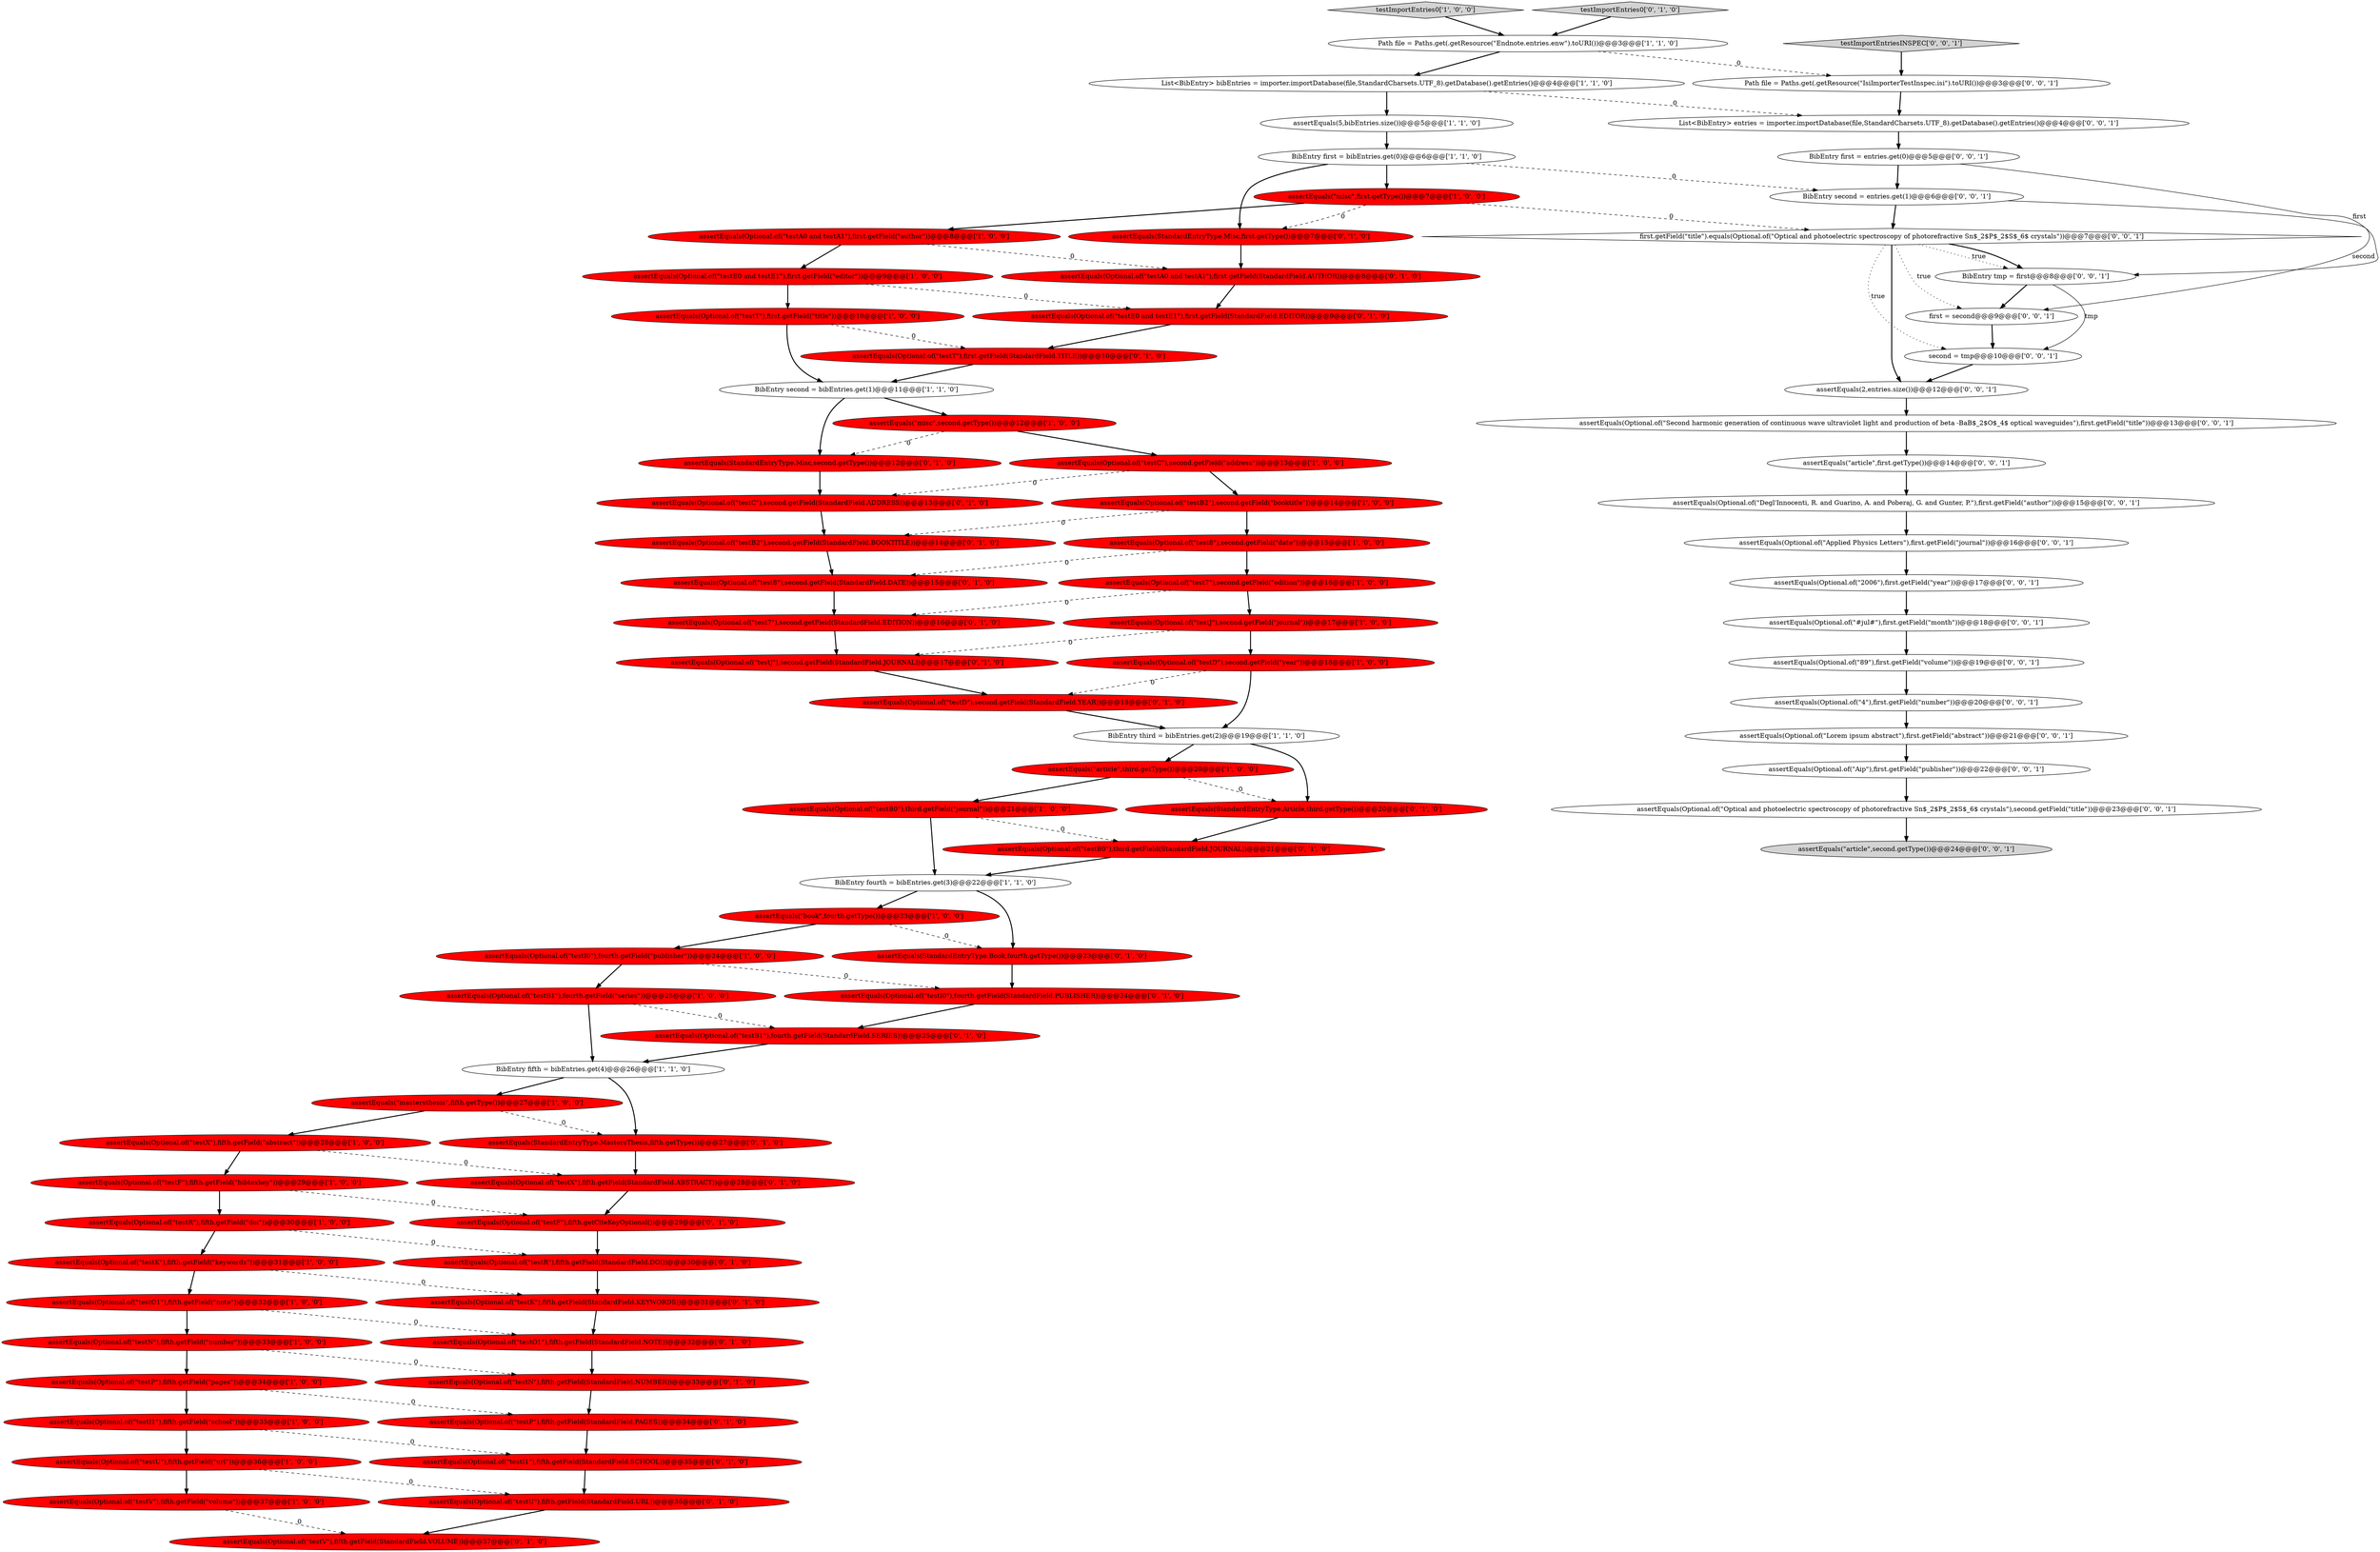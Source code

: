 digraph {
58 [style = filled, label = "assertEquals(Optional.of(\"testI0\"),fourth.getField(StandardField.PUBLISHER))@@@24@@@['0', '1', '0']", fillcolor = red, shape = ellipse image = "AAA1AAABBB2BBB"];
66 [style = filled, label = "assertEquals(Optional.of(\"Applied Physics Letters\"),first.getField(\"journal\"))@@@16@@@['0', '0', '1']", fillcolor = white, shape = ellipse image = "AAA0AAABBB3BBB"];
15 [style = filled, label = "assertEquals(Optional.of(\"testU\"),fifth.getField(\"url\"))@@@36@@@['1', '0', '0']", fillcolor = red, shape = ellipse image = "AAA1AAABBB1BBB"];
68 [style = filled, label = "assertEquals(Optional.of(\"Degl'Innocenti, R. and Guarino, A. and Poberaj, G. and Gunter, P.\"),first.getField(\"author\"))@@@15@@@['0', '0', '1']", fillcolor = white, shape = ellipse image = "AAA0AAABBB3BBB"];
70 [style = filled, label = "assertEquals(\"article\",second.getType())@@@24@@@['0', '0', '1']", fillcolor = lightgray, shape = ellipse image = "AAA0AAABBB3BBB"];
85 [style = filled, label = "assertEquals(Optional.of(\"Second harmonic generation of continuous wave ultraviolet light and production of beta -BaB$_2$O$_4$ optical waveguides\"),first.getField(\"title\"))@@@13@@@['0', '0', '1']", fillcolor = white, shape = ellipse image = "AAA0AAABBB3BBB"];
65 [style = filled, label = "BibEntry first = entries.get(0)@@@5@@@['0', '0', '1']", fillcolor = white, shape = ellipse image = "AAA0AAABBB3BBB"];
40 [style = filled, label = "assertEquals(Optional.of(\"testI1\"),fifth.getField(StandardField.SCHOOL))@@@35@@@['0', '1', '0']", fillcolor = red, shape = ellipse image = "AAA1AAABBB2BBB"];
18 [style = filled, label = "assertEquals(5,bibEntries.size())@@@5@@@['1', '1', '0']", fillcolor = white, shape = ellipse image = "AAA0AAABBB1BBB"];
27 [style = filled, label = "assertEquals(Optional.of(\"testT\"),first.getField(\"title\"))@@@10@@@['1', '0', '0']", fillcolor = red, shape = ellipse image = "AAA1AAABBB1BBB"];
0 [style = filled, label = "assertEquals(\"misc\",second.getType())@@@12@@@['1', '0', '0']", fillcolor = red, shape = ellipse image = "AAA1AAABBB1BBB"];
41 [style = filled, label = "assertEquals(Optional.of(\"testU\"),fifth.getField(StandardField.URL))@@@36@@@['0', '1', '0']", fillcolor = red, shape = ellipse image = "AAA1AAABBB2BBB"];
9 [style = filled, label = "assertEquals(Optional.of(\"test8\"),second.getField(\"date\"))@@@15@@@['1', '0', '0']", fillcolor = red, shape = ellipse image = "AAA1AAABBB1BBB"];
2 [style = filled, label = "assertEquals(Optional.of(\"testJ\"),second.getField(\"journal\"))@@@17@@@['1', '0', '0']", fillcolor = red, shape = ellipse image = "AAA1AAABBB1BBB"];
3 [style = filled, label = "BibEntry fourth = bibEntries.get(3)@@@22@@@['1', '1', '0']", fillcolor = white, shape = ellipse image = "AAA0AAABBB1BBB"];
63 [style = filled, label = "assertEquals(Optional.of(\"test8\"),second.getField(StandardField.DATE))@@@15@@@['0', '1', '0']", fillcolor = red, shape = ellipse image = "AAA1AAABBB2BBB"];
19 [style = filled, label = "BibEntry third = bibEntries.get(2)@@@19@@@['1', '1', '0']", fillcolor = white, shape = ellipse image = "AAA0AAABBB1BBB"];
33 [style = filled, label = "BibEntry second = bibEntries.get(1)@@@11@@@['1', '1', '0']", fillcolor = white, shape = ellipse image = "AAA0AAABBB1BBB"];
71 [style = filled, label = "BibEntry second = entries.get(1)@@@6@@@['0', '0', '1']", fillcolor = white, shape = ellipse image = "AAA0AAABBB3BBB"];
64 [style = filled, label = "second = tmp@@@10@@@['0', '0', '1']", fillcolor = white, shape = ellipse image = "AAA0AAABBB3BBB"];
25 [style = filled, label = "assertEquals(Optional.of(\"testK\"),fifth.getField(\"keywords\"))@@@31@@@['1', '0', '0']", fillcolor = red, shape = ellipse image = "AAA1AAABBB1BBB"];
13 [style = filled, label = "assertEquals(Optional.of(\"testB2\"),second.getField(\"booktitle\"))@@@14@@@['1', '0', '0']", fillcolor = red, shape = ellipse image = "AAA1AAABBB1BBB"];
23 [style = filled, label = "assertEquals(Optional.of(\"testX\"),fifth.getField(\"abstract\"))@@@28@@@['1', '0', '0']", fillcolor = red, shape = ellipse image = "AAA1AAABBB1BBB"];
67 [style = filled, label = "assertEquals(Optional.of(\"4\"),first.getField(\"number\"))@@@20@@@['0', '0', '1']", fillcolor = white, shape = ellipse image = "AAA0AAABBB3BBB"];
73 [style = filled, label = "Path file = Paths.get(.getResource(\"IsiImporterTestInspec.isi\").toURI())@@@3@@@['0', '0', '1']", fillcolor = white, shape = ellipse image = "AAA0AAABBB3BBB"];
74 [style = filled, label = "assertEquals(Optional.of(\"2006\"),first.getField(\"year\"))@@@17@@@['0', '0', '1']", fillcolor = white, shape = ellipse image = "AAA0AAABBB3BBB"];
79 [style = filled, label = "assertEquals(Optional.of(\"89\"),first.getField(\"volume\"))@@@19@@@['0', '0', '1']", fillcolor = white, shape = ellipse image = "AAA0AAABBB3BBB"];
32 [style = filled, label = "assertEquals(Optional.of(\"testB1\"),fourth.getField(\"series\"))@@@25@@@['1', '0', '0']", fillcolor = red, shape = ellipse image = "AAA1AAABBB1BBB"];
51 [style = filled, label = "assertEquals(StandardEntryType.Misc,second.getType())@@@12@@@['0', '1', '0']", fillcolor = red, shape = ellipse image = "AAA1AAABBB2BBB"];
24 [style = filled, label = "assertEquals(Optional.of(\"testV\"),fifth.getField(\"volume\"))@@@37@@@['1', '0', '0']", fillcolor = red, shape = ellipse image = "AAA1AAABBB1BBB"];
75 [style = filled, label = "first.getField(\"title\").equals(Optional.of(\"Optical and photoelectric spectroscopy of photorefractive Sn$_2$P$_2$S$_6$ crystals\"))@@@7@@@['0', '0', '1']", fillcolor = white, shape = diamond image = "AAA0AAABBB3BBB"];
30 [style = filled, label = "testImportEntries0['1', '0', '0']", fillcolor = lightgray, shape = diamond image = "AAA0AAABBB1BBB"];
16 [style = filled, label = "assertEquals(Optional.of(\"testC\"),second.getField(\"address\"))@@@13@@@['1', '0', '0']", fillcolor = red, shape = ellipse image = "AAA1AAABBB1BBB"];
47 [style = filled, label = "assertEquals(Optional.of(\"testC\"),second.getField(StandardField.ADDRESS))@@@13@@@['0', '1', '0']", fillcolor = red, shape = ellipse image = "AAA1AAABBB2BBB"];
17 [style = filled, label = "assertEquals(\"mastersthesis\",fifth.getType())@@@27@@@['1', '0', '0']", fillcolor = red, shape = ellipse image = "AAA1AAABBB1BBB"];
42 [style = filled, label = "assertEquals(Optional.of(\"testB2\"),second.getField(StandardField.BOOKTITLE))@@@14@@@['0', '1', '0']", fillcolor = red, shape = ellipse image = "AAA1AAABBB2BBB"];
37 [style = filled, label = "assertEquals(Optional.of(\"testR\"),fifth.getField(StandardField.DOI))@@@30@@@['0', '1', '0']", fillcolor = red, shape = ellipse image = "AAA1AAABBB2BBB"];
45 [style = filled, label = "testImportEntries0['0', '1', '0']", fillcolor = lightgray, shape = diamond image = "AAA0AAABBB2BBB"];
29 [style = filled, label = "assertEquals(\"article\",third.getType())@@@20@@@['1', '0', '0']", fillcolor = red, shape = ellipse image = "AAA1AAABBB1BBB"];
22 [style = filled, label = "assertEquals(Optional.of(\"testE0 and testE1\"),first.getField(\"editor\"))@@@9@@@['1', '0', '0']", fillcolor = red, shape = ellipse image = "AAA1AAABBB1BBB"];
38 [style = filled, label = "assertEquals(StandardEntryType.Book,fourth.getType())@@@23@@@['0', '1', '0']", fillcolor = red, shape = ellipse image = "AAA1AAABBB2BBB"];
78 [style = filled, label = "first = second@@@9@@@['0', '0', '1']", fillcolor = white, shape = ellipse image = "AAA0AAABBB3BBB"];
83 [style = filled, label = "assertEquals(Optional.of(\"#jul#\"),first.getField(\"month\"))@@@18@@@['0', '0', '1']", fillcolor = white, shape = ellipse image = "AAA0AAABBB3BBB"];
61 [style = filled, label = "assertEquals(Optional.of(\"testN\"),fifth.getField(StandardField.NUMBER))@@@33@@@['0', '1', '0']", fillcolor = red, shape = ellipse image = "AAA1AAABBB2BBB"];
56 [style = filled, label = "assertEquals(Optional.of(\"testT\"),first.getField(StandardField.TITLE))@@@10@@@['0', '1', '0']", fillcolor = red, shape = ellipse image = "AAA1AAABBB2BBB"];
21 [style = filled, label = "Path file = Paths.get(.getResource(\"Endnote.entries.enw\").toURI())@@@3@@@['1', '1', '0']", fillcolor = white, shape = ellipse image = "AAA0AAABBB1BBB"];
35 [style = filled, label = "assertEquals(Optional.of(\"testI0\"),fourth.getField(\"publisher\"))@@@24@@@['1', '0', '0']", fillcolor = red, shape = ellipse image = "AAA1AAABBB1BBB"];
60 [style = filled, label = "assertEquals(StandardEntryType.Article,third.getType())@@@20@@@['0', '1', '0']", fillcolor = red, shape = ellipse image = "AAA1AAABBB2BBB"];
28 [style = filled, label = "assertEquals(Optional.of(\"testR\"),fifth.getField(\"doi\"))@@@30@@@['1', '0', '0']", fillcolor = red, shape = ellipse image = "AAA1AAABBB1BBB"];
77 [style = filled, label = "testImportEntriesINSPEC['0', '0', '1']", fillcolor = lightgray, shape = diamond image = "AAA0AAABBB3BBB"];
1 [style = filled, label = "assertEquals(Optional.of(\"testI1\"),fifth.getField(\"school\"))@@@35@@@['1', '0', '0']", fillcolor = red, shape = ellipse image = "AAA1AAABBB1BBB"];
10 [style = filled, label = "assertEquals(Optional.of(\"testB0\"),third.getField(\"journal\"))@@@21@@@['1', '0', '0']", fillcolor = red, shape = ellipse image = "AAA1AAABBB1BBB"];
14 [style = filled, label = "assertEquals(Optional.of(\"testP\"),fifth.getField(\"pages\"))@@@34@@@['1', '0', '0']", fillcolor = red, shape = ellipse image = "AAA1AAABBB1BBB"];
54 [style = filled, label = "assertEquals(StandardEntryType.Misc,first.getType())@@@7@@@['0', '1', '0']", fillcolor = red, shape = ellipse image = "AAA1AAABBB2BBB"];
31 [style = filled, label = "assertEquals(\"book\",fourth.getType())@@@23@@@['1', '0', '0']", fillcolor = red, shape = ellipse image = "AAA1AAABBB1BBB"];
44 [style = filled, label = "assertEquals(Optional.of(\"testO1\"),fifth.getField(StandardField.NOTE))@@@32@@@['0', '1', '0']", fillcolor = red, shape = ellipse image = "AAA1AAABBB2BBB"];
57 [style = filled, label = "assertEquals(Optional.of(\"testB0\"),third.getField(StandardField.JOURNAL))@@@21@@@['0', '1', '0']", fillcolor = red, shape = ellipse image = "AAA1AAABBB2BBB"];
5 [style = filled, label = "assertEquals(Optional.of(\"testN\"),fifth.getField(\"number\"))@@@33@@@['1', '0', '0']", fillcolor = red, shape = ellipse image = "AAA1AAABBB1BBB"];
69 [style = filled, label = "assertEquals(Optional.of(\"Lorem ipsum abstract\"),first.getField(\"abstract\"))@@@21@@@['0', '0', '1']", fillcolor = white, shape = ellipse image = "AAA0AAABBB3BBB"];
8 [style = filled, label = "assertEquals(Optional.of(\"test7\"),second.getField(\"edition\"))@@@16@@@['1', '0', '0']", fillcolor = red, shape = ellipse image = "AAA1AAABBB1BBB"];
46 [style = filled, label = "assertEquals(Optional.of(\"testD\"),second.getField(StandardField.YEAR))@@@18@@@['0', '1', '0']", fillcolor = red, shape = ellipse image = "AAA1AAABBB2BBB"];
20 [style = filled, label = "assertEquals(Optional.of(\"testO1\"),fifth.getField(\"note\"))@@@32@@@['1', '0', '0']", fillcolor = red, shape = ellipse image = "AAA1AAABBB1BBB"];
80 [style = filled, label = "assertEquals(Optional.of(\"Aip\"),first.getField(\"publisher\"))@@@22@@@['0', '0', '1']", fillcolor = white, shape = ellipse image = "AAA0AAABBB3BBB"];
7 [style = filled, label = "BibEntry fifth = bibEntries.get(4)@@@26@@@['1', '1', '0']", fillcolor = white, shape = ellipse image = "AAA0AAABBB1BBB"];
62 [style = filled, label = "assertEquals(Optional.of(\"testV\"),fifth.getField(StandardField.VOLUME))@@@37@@@['0', '1', '0']", fillcolor = red, shape = ellipse image = "AAA1AAABBB2BBB"];
84 [style = filled, label = "List<BibEntry> entries = importer.importDatabase(file,StandardCharsets.UTF_8).getDatabase().getEntries()@@@4@@@['0', '0', '1']", fillcolor = white, shape = ellipse image = "AAA0AAABBB3BBB"];
72 [style = filled, label = "assertEquals(Optional.of(\"Optical and photoelectric spectroscopy of photorefractive Sn$_2$P$_2$S$_6$ crystals\"),second.getField(\"title\"))@@@23@@@['0', '0', '1']", fillcolor = white, shape = ellipse image = "AAA0AAABBB3BBB"];
26 [style = filled, label = "assertEquals(\"misc\",first.getType())@@@7@@@['1', '0', '0']", fillcolor = red, shape = ellipse image = "AAA1AAABBB1BBB"];
48 [style = filled, label = "assertEquals(Optional.of(\"testX\"),fifth.getField(StandardField.ABSTRACT))@@@28@@@['0', '1', '0']", fillcolor = red, shape = ellipse image = "AAA1AAABBB2BBB"];
52 [style = filled, label = "assertEquals(Optional.of(\"testB1\"),fourth.getField(StandardField.SERIES))@@@25@@@['0', '1', '0']", fillcolor = red, shape = ellipse image = "AAA1AAABBB2BBB"];
55 [style = filled, label = "assertEquals(Optional.of(\"testP\"),fifth.getField(StandardField.PAGES))@@@34@@@['0', '1', '0']", fillcolor = red, shape = ellipse image = "AAA1AAABBB2BBB"];
59 [style = filled, label = "assertEquals(Optional.of(\"testF\"),fifth.getCiteKeyOptional())@@@29@@@['0', '1', '0']", fillcolor = red, shape = ellipse image = "AAA1AAABBB2BBB"];
53 [style = filled, label = "assertEquals(Optional.of(\"testA0 and testA1\"),first.getField(StandardField.AUTHOR))@@@8@@@['0', '1', '0']", fillcolor = red, shape = ellipse image = "AAA1AAABBB2BBB"];
39 [style = filled, label = "assertEquals(Optional.of(\"testK\"),fifth.getField(StandardField.KEYWORDS))@@@31@@@['0', '1', '0']", fillcolor = red, shape = ellipse image = "AAA1AAABBB2BBB"];
76 [style = filled, label = "BibEntry tmp = first@@@8@@@['0', '0', '1']", fillcolor = white, shape = ellipse image = "AAA0AAABBB3BBB"];
81 [style = filled, label = "assertEquals(\"article\",first.getType())@@@14@@@['0', '0', '1']", fillcolor = white, shape = ellipse image = "AAA0AAABBB3BBB"];
4 [style = filled, label = "assertEquals(Optional.of(\"testF\"),fifth.getField(\"bibtexkey\"))@@@29@@@['1', '0', '0']", fillcolor = red, shape = ellipse image = "AAA1AAABBB1BBB"];
11 [style = filled, label = "assertEquals(Optional.of(\"testA0 and testA1\"),first.getField(\"author\"))@@@8@@@['1', '0', '0']", fillcolor = red, shape = ellipse image = "AAA1AAABBB1BBB"];
36 [style = filled, label = "assertEquals(Optional.of(\"testE0 and testE1\"),first.getField(StandardField.EDITOR))@@@9@@@['0', '1', '0']", fillcolor = red, shape = ellipse image = "AAA1AAABBB2BBB"];
50 [style = filled, label = "assertEquals(StandardEntryType.MastersThesis,fifth.getType())@@@27@@@['0', '1', '0']", fillcolor = red, shape = ellipse image = "AAA1AAABBB2BBB"];
6 [style = filled, label = "List<BibEntry> bibEntries = importer.importDatabase(file,StandardCharsets.UTF_8).getDatabase().getEntries()@@@4@@@['1', '1', '0']", fillcolor = white, shape = ellipse image = "AAA0AAABBB1BBB"];
43 [style = filled, label = "assertEquals(Optional.of(\"test7\"),second.getField(StandardField.EDITION))@@@16@@@['0', '1', '0']", fillcolor = red, shape = ellipse image = "AAA1AAABBB2BBB"];
82 [style = filled, label = "assertEquals(2,entries.size())@@@12@@@['0', '0', '1']", fillcolor = white, shape = ellipse image = "AAA0AAABBB3BBB"];
34 [style = filled, label = "assertEquals(Optional.of(\"testD\"),second.getField(\"year\"))@@@18@@@['1', '0', '0']", fillcolor = red, shape = ellipse image = "AAA1AAABBB1BBB"];
49 [style = filled, label = "assertEquals(Optional.of(\"testJ\"),second.getField(StandardField.JOURNAL))@@@17@@@['0', '1', '0']", fillcolor = red, shape = ellipse image = "AAA1AAABBB2BBB"];
12 [style = filled, label = "BibEntry first = bibEntries.get(0)@@@6@@@['1', '1', '0']", fillcolor = white, shape = ellipse image = "AAA0AAABBB1BBB"];
11->53 [style = dashed, label="0"];
22->36 [style = dashed, label="0"];
19->60 [style = bold, label=""];
17->50 [style = dashed, label="0"];
71->78 [style = solid, label="second"];
23->48 [style = dashed, label="0"];
74->83 [style = bold, label=""];
55->40 [style = bold, label=""];
68->66 [style = bold, label=""];
26->54 [style = dashed, label="0"];
82->85 [style = bold, label=""];
69->80 [style = bold, label=""];
3->38 [style = bold, label=""];
26->11 [style = bold, label=""];
26->75 [style = dashed, label="0"];
1->40 [style = dashed, label="0"];
67->69 [style = bold, label=""];
33->0 [style = bold, label=""];
53->36 [style = bold, label=""];
20->44 [style = dashed, label="0"];
16->47 [style = dashed, label="0"];
31->35 [style = bold, label=""];
84->65 [style = bold, label=""];
51->47 [style = bold, label=""];
0->51 [style = dashed, label="0"];
2->49 [style = dashed, label="0"];
28->25 [style = bold, label=""];
54->53 [style = bold, label=""];
27->33 [style = bold, label=""];
12->54 [style = bold, label=""];
63->43 [style = bold, label=""];
13->42 [style = dashed, label="0"];
34->19 [style = bold, label=""];
2->34 [style = bold, label=""];
18->12 [style = bold, label=""];
32->7 [style = bold, label=""];
73->84 [style = bold, label=""];
9->8 [style = bold, label=""];
71->75 [style = bold, label=""];
8->43 [style = dashed, label="0"];
75->76 [style = dotted, label="true"];
24->62 [style = dashed, label="0"];
61->55 [style = bold, label=""];
60->57 [style = bold, label=""];
31->38 [style = dashed, label="0"];
81->68 [style = bold, label=""];
49->46 [style = bold, label=""];
6->84 [style = dashed, label="0"];
45->21 [style = bold, label=""];
46->19 [style = bold, label=""];
52->7 [style = bold, label=""];
4->59 [style = dashed, label="0"];
56->33 [style = bold, label=""];
75->82 [style = bold, label=""];
7->50 [style = bold, label=""];
83->79 [style = bold, label=""];
10->57 [style = dashed, label="0"];
44->61 [style = bold, label=""];
64->82 [style = bold, label=""];
0->16 [style = bold, label=""];
5->61 [style = dashed, label="0"];
16->13 [style = bold, label=""];
7->17 [style = bold, label=""];
47->42 [style = bold, label=""];
80->72 [style = bold, label=""];
77->73 [style = bold, label=""];
6->18 [style = bold, label=""];
19->29 [style = bold, label=""];
32->52 [style = dashed, label="0"];
78->64 [style = bold, label=""];
35->32 [style = bold, label=""];
59->37 [style = bold, label=""];
27->56 [style = dashed, label="0"];
50->48 [style = bold, label=""];
65->71 [style = bold, label=""];
17->23 [style = bold, label=""];
15->41 [style = dashed, label="0"];
21->73 [style = dashed, label="0"];
42->63 [style = bold, label=""];
25->20 [style = bold, label=""];
30->21 [style = bold, label=""];
9->63 [style = dashed, label="0"];
8->2 [style = bold, label=""];
34->46 [style = dashed, label="0"];
14->55 [style = dashed, label="0"];
85->81 [style = bold, label=""];
11->22 [style = bold, label=""];
29->10 [style = bold, label=""];
79->67 [style = bold, label=""];
13->9 [style = bold, label=""];
75->76 [style = bold, label=""];
35->58 [style = dashed, label="0"];
65->76 [style = solid, label="first"];
76->78 [style = bold, label=""];
41->62 [style = bold, label=""];
37->39 [style = bold, label=""];
25->39 [style = dashed, label="0"];
75->78 [style = dotted, label="true"];
48->59 [style = bold, label=""];
12->71 [style = dashed, label="0"];
36->56 [style = bold, label=""];
39->44 [style = bold, label=""];
28->37 [style = dashed, label="0"];
21->6 [style = bold, label=""];
3->31 [style = bold, label=""];
38->58 [style = bold, label=""];
72->70 [style = bold, label=""];
1->15 [style = bold, label=""];
66->74 [style = bold, label=""];
23->4 [style = bold, label=""];
10->3 [style = bold, label=""];
12->26 [style = bold, label=""];
5->14 [style = bold, label=""];
4->28 [style = bold, label=""];
14->1 [style = bold, label=""];
20->5 [style = bold, label=""];
75->64 [style = dotted, label="true"];
33->51 [style = bold, label=""];
22->27 [style = bold, label=""];
15->24 [style = bold, label=""];
40->41 [style = bold, label=""];
43->49 [style = bold, label=""];
58->52 [style = bold, label=""];
57->3 [style = bold, label=""];
29->60 [style = dashed, label="0"];
76->64 [style = solid, label="tmp"];
}
